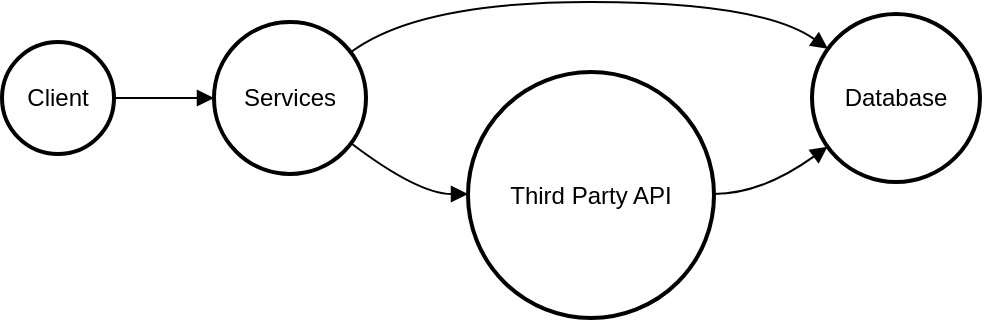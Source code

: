 <mxfile version="23.1.8" type="github">
  <diagram name="Page-1" id="6WTEVgZgzbK2yXOucDcC">
    <mxGraphModel>
      <root>
        <mxCell id="0" />
        <mxCell id="1" parent="0" />
        <mxCell id="2" value="Client" style="ellipse;aspect=fixed;strokeWidth=2;whiteSpace=wrap;" vertex="1" parent="1">
          <mxGeometry y="14" width="56" height="56" as="geometry" />
        </mxCell>
        <mxCell id="3" value="Services" style="ellipse;aspect=fixed;strokeWidth=2;whiteSpace=wrap;" vertex="1" parent="1">
          <mxGeometry x="106" y="4" width="76" height="76" as="geometry" />
        </mxCell>
        <mxCell id="4" value="Database" style="ellipse;aspect=fixed;strokeWidth=2;whiteSpace=wrap;" vertex="1" parent="1">
          <mxGeometry x="405" width="84" height="84" as="geometry" />
        </mxCell>
        <mxCell id="5" value="Third Party API" style="ellipse;aspect=fixed;strokeWidth=2;whiteSpace=wrap;" vertex="1" parent="1">
          <mxGeometry x="233" y="29" width="123" height="123" as="geometry" />
        </mxCell>
        <mxCell id="6" value="" style="curved=1;startArrow=none;endArrow=block;exitX=1.008;exitY=0.496;entryX=0.006;entryY=0.497;" edge="1" parent="1" source="2" target="3">
          <mxGeometry relative="1" as="geometry">
            <Array as="points" />
          </mxGeometry>
        </mxCell>
        <mxCell id="7" value="" style="curved=1;startArrow=none;endArrow=block;exitX=1.011;exitY=0.114;entryX=0.005;entryY=0.139;" edge="1" parent="1" source="3" target="4">
          <mxGeometry relative="1" as="geometry">
            <Array as="points">
              <mxPoint x="208" y="-6" />
              <mxPoint x="380" y="-6" />
            </Array>
          </mxGeometry>
        </mxCell>
        <mxCell id="8" value="" style="curved=1;startArrow=none;endArrow=block;exitX=1.011;exitY=0.88;entryX=-0.001;entryY=0.495;" edge="1" parent="1" source="3" target="5">
          <mxGeometry relative="1" as="geometry">
            <Array as="points">
              <mxPoint x="208" y="90" />
            </Array>
          </mxGeometry>
        </mxCell>
        <mxCell id="9" value="" style="curved=1;startArrow=none;endArrow=block;exitX=0.995;exitY=0.495;entryX=0.005;entryY=0.856;" edge="1" parent="1" source="5" target="4">
          <mxGeometry relative="1" as="geometry">
            <Array as="points">
              <mxPoint x="380" y="90" />
            </Array>
          </mxGeometry>
        </mxCell>
      </root>
    </mxGraphModel>
  </diagram>
</mxfile>
